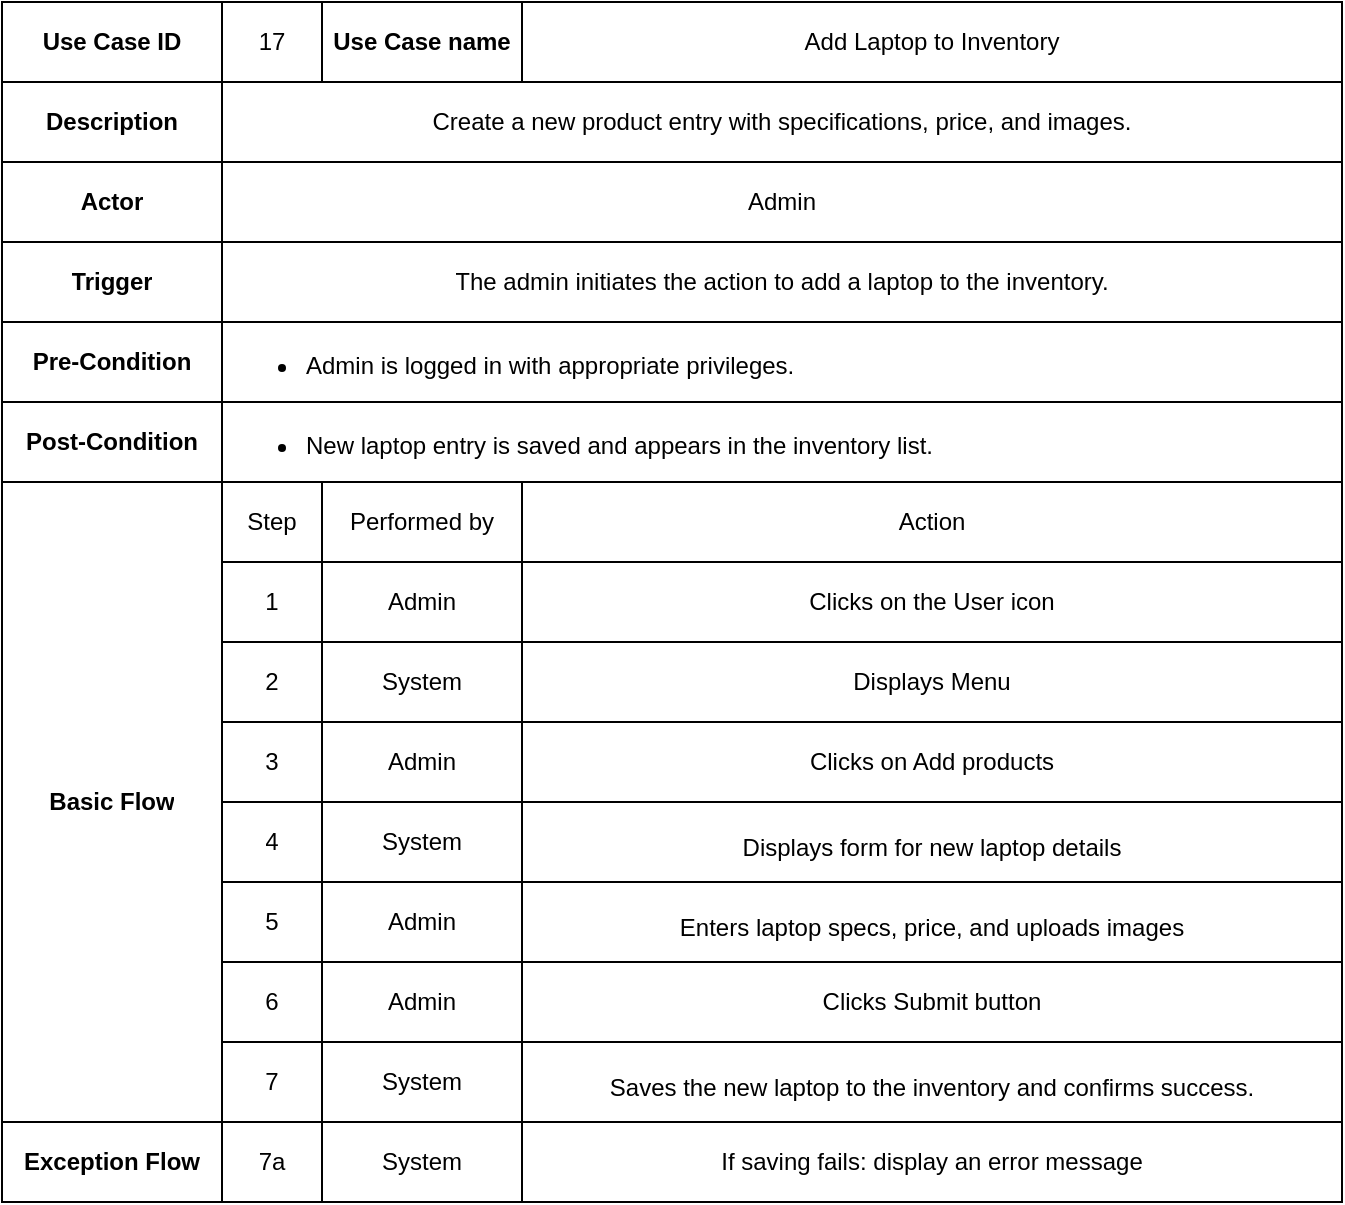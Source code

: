 <mxfile version="26.2.15">
  <diagram name="Page-1" id="fKVwwtdCKL8fbl8xTrPb">
    <mxGraphModel dx="1213" dy="798" grid="1" gridSize="10" guides="1" tooltips="1" connect="1" arrows="1" fold="1" page="1" pageScale="1" pageWidth="850" pageHeight="1100" math="0" shadow="0">
      <root>
        <mxCell id="0" />
        <mxCell id="1" parent="0" />
        <mxCell id="5I76yNdcYX2ceO-F8l6g-1" value="" style="shape=table;startSize=0;container=1;collapsible=0;childLayout=tableLayout;fontStyle=0" parent="1" vertex="1">
          <mxGeometry x="110" y="130" width="670" height="600" as="geometry" />
        </mxCell>
        <mxCell id="5I76yNdcYX2ceO-F8l6g-2" value="" style="shape=tableRow;horizontal=0;startSize=0;swimlaneHead=0;swimlaneBody=0;strokeColor=inherit;top=0;left=0;bottom=0;right=0;collapsible=0;dropTarget=0;fillColor=none;points=[[0,0.5],[1,0.5]];portConstraint=eastwest;" parent="5I76yNdcYX2ceO-F8l6g-1" vertex="1">
          <mxGeometry width="670" height="40" as="geometry" />
        </mxCell>
        <mxCell id="5I76yNdcYX2ceO-F8l6g-3" value="Use Case ID" style="shape=partialRectangle;html=1;whiteSpace=wrap;connectable=0;strokeColor=inherit;overflow=hidden;fillColor=none;top=0;left=0;bottom=0;right=0;pointerEvents=1;fontStyle=1" parent="5I76yNdcYX2ceO-F8l6g-2" vertex="1">
          <mxGeometry width="110" height="40" as="geometry">
            <mxRectangle width="110" height="40" as="alternateBounds" />
          </mxGeometry>
        </mxCell>
        <mxCell id="5I76yNdcYX2ceO-F8l6g-4" value="17" style="shape=partialRectangle;html=1;whiteSpace=wrap;connectable=0;strokeColor=inherit;overflow=hidden;fillColor=none;top=0;left=0;bottom=0;right=0;pointerEvents=1;" parent="5I76yNdcYX2ceO-F8l6g-2" vertex="1">
          <mxGeometry x="110" width="50" height="40" as="geometry">
            <mxRectangle width="50" height="40" as="alternateBounds" />
          </mxGeometry>
        </mxCell>
        <mxCell id="5I76yNdcYX2ceO-F8l6g-5" value="Use Case name" style="shape=partialRectangle;html=1;whiteSpace=wrap;connectable=0;strokeColor=inherit;overflow=hidden;fillColor=none;top=0;left=0;bottom=0;right=0;pointerEvents=1;fontStyle=1" parent="5I76yNdcYX2ceO-F8l6g-2" vertex="1">
          <mxGeometry x="160" width="100" height="40" as="geometry">
            <mxRectangle width="100" height="40" as="alternateBounds" />
          </mxGeometry>
        </mxCell>
        <mxCell id="5I76yNdcYX2ceO-F8l6g-6" value="Add Laptop to Inventory" style="shape=partialRectangle;html=1;whiteSpace=wrap;connectable=0;strokeColor=inherit;overflow=hidden;fillColor=none;top=0;left=0;bottom=0;right=0;pointerEvents=1;" parent="5I76yNdcYX2ceO-F8l6g-2" vertex="1">
          <mxGeometry x="260" width="410" height="40" as="geometry">
            <mxRectangle width="410" height="40" as="alternateBounds" />
          </mxGeometry>
        </mxCell>
        <mxCell id="5I76yNdcYX2ceO-F8l6g-7" style="shape=tableRow;horizontal=0;startSize=0;swimlaneHead=0;swimlaneBody=0;strokeColor=inherit;top=0;left=0;bottom=0;right=0;collapsible=0;dropTarget=0;fillColor=none;points=[[0,0.5],[1,0.5]];portConstraint=eastwest;" parent="5I76yNdcYX2ceO-F8l6g-1" vertex="1">
          <mxGeometry y="40" width="670" height="40" as="geometry" />
        </mxCell>
        <mxCell id="5I76yNdcYX2ceO-F8l6g-8" value="Description" style="shape=partialRectangle;html=1;whiteSpace=wrap;connectable=0;strokeColor=inherit;overflow=hidden;fillColor=none;top=0;left=0;bottom=0;right=0;pointerEvents=1;fontStyle=1" parent="5I76yNdcYX2ceO-F8l6g-7" vertex="1">
          <mxGeometry width="110" height="40" as="geometry">
            <mxRectangle width="110" height="40" as="alternateBounds" />
          </mxGeometry>
        </mxCell>
        <mxCell id="5I76yNdcYX2ceO-F8l6g-9" value="Create a new product entry with specifications, price, and images." style="shape=partialRectangle;html=1;whiteSpace=wrap;connectable=0;strokeColor=inherit;overflow=hidden;fillColor=none;top=0;left=0;bottom=0;right=0;pointerEvents=1;rowspan=1;colspan=3;" parent="5I76yNdcYX2ceO-F8l6g-7" vertex="1">
          <mxGeometry x="110" width="560" height="40" as="geometry">
            <mxRectangle width="50" height="40" as="alternateBounds" />
          </mxGeometry>
        </mxCell>
        <mxCell id="5I76yNdcYX2ceO-F8l6g-10" style="shape=partialRectangle;html=1;whiteSpace=wrap;connectable=0;strokeColor=inherit;overflow=hidden;fillColor=none;top=0;left=0;bottom=0;right=0;pointerEvents=1;" parent="5I76yNdcYX2ceO-F8l6g-7" vertex="1" visible="0">
          <mxGeometry x="160" width="100" height="40" as="geometry">
            <mxRectangle width="100" height="40" as="alternateBounds" />
          </mxGeometry>
        </mxCell>
        <mxCell id="5I76yNdcYX2ceO-F8l6g-11" style="shape=partialRectangle;html=1;whiteSpace=wrap;connectable=0;strokeColor=inherit;overflow=hidden;fillColor=none;top=0;left=0;bottom=0;right=0;pointerEvents=1;" parent="5I76yNdcYX2ceO-F8l6g-7" vertex="1" visible="0">
          <mxGeometry x="260" width="410" height="40" as="geometry">
            <mxRectangle width="410" height="40" as="alternateBounds" />
          </mxGeometry>
        </mxCell>
        <mxCell id="5I76yNdcYX2ceO-F8l6g-12" value="" style="shape=tableRow;horizontal=0;startSize=0;swimlaneHead=0;swimlaneBody=0;strokeColor=inherit;top=0;left=0;bottom=0;right=0;collapsible=0;dropTarget=0;fillColor=none;points=[[0,0.5],[1,0.5]];portConstraint=eastwest;" parent="5I76yNdcYX2ceO-F8l6g-1" vertex="1">
          <mxGeometry y="80" width="670" height="40" as="geometry" />
        </mxCell>
        <mxCell id="5I76yNdcYX2ceO-F8l6g-13" value="Actor" style="shape=partialRectangle;html=1;whiteSpace=wrap;connectable=0;strokeColor=inherit;overflow=hidden;fillColor=none;top=0;left=0;bottom=0;right=0;pointerEvents=1;fontStyle=1" parent="5I76yNdcYX2ceO-F8l6g-12" vertex="1">
          <mxGeometry width="110" height="40" as="geometry">
            <mxRectangle width="110" height="40" as="alternateBounds" />
          </mxGeometry>
        </mxCell>
        <mxCell id="5I76yNdcYX2ceO-F8l6g-14" value="Admin" style="shape=partialRectangle;html=1;whiteSpace=wrap;connectable=0;strokeColor=inherit;overflow=hidden;fillColor=none;top=0;left=0;bottom=0;right=0;pointerEvents=1;rowspan=1;colspan=3;" parent="5I76yNdcYX2ceO-F8l6g-12" vertex="1">
          <mxGeometry x="110" width="560" height="40" as="geometry">
            <mxRectangle width="50" height="40" as="alternateBounds" />
          </mxGeometry>
        </mxCell>
        <mxCell id="5I76yNdcYX2ceO-F8l6g-15" value="" style="shape=partialRectangle;html=1;whiteSpace=wrap;connectable=0;strokeColor=inherit;overflow=hidden;fillColor=none;top=0;left=0;bottom=0;right=0;pointerEvents=1;" parent="5I76yNdcYX2ceO-F8l6g-12" vertex="1" visible="0">
          <mxGeometry x="160" width="100" height="40" as="geometry">
            <mxRectangle width="100" height="40" as="alternateBounds" />
          </mxGeometry>
        </mxCell>
        <mxCell id="5I76yNdcYX2ceO-F8l6g-16" value="" style="shape=partialRectangle;html=1;whiteSpace=wrap;connectable=0;strokeColor=inherit;overflow=hidden;fillColor=none;top=0;left=0;bottom=0;right=0;pointerEvents=1;" parent="5I76yNdcYX2ceO-F8l6g-12" vertex="1" visible="0">
          <mxGeometry x="260" width="410" height="40" as="geometry">
            <mxRectangle width="410" height="40" as="alternateBounds" />
          </mxGeometry>
        </mxCell>
        <mxCell id="5I76yNdcYX2ceO-F8l6g-17" style="shape=tableRow;horizontal=0;startSize=0;swimlaneHead=0;swimlaneBody=0;strokeColor=inherit;top=0;left=0;bottom=0;right=0;collapsible=0;dropTarget=0;fillColor=none;points=[[0,0.5],[1,0.5]];portConstraint=eastwest;" parent="5I76yNdcYX2ceO-F8l6g-1" vertex="1">
          <mxGeometry y="120" width="670" height="40" as="geometry" />
        </mxCell>
        <mxCell id="5I76yNdcYX2ceO-F8l6g-18" value="Trigger" style="shape=partialRectangle;html=1;whiteSpace=wrap;connectable=0;strokeColor=inherit;overflow=hidden;fillColor=none;top=0;left=0;bottom=0;right=0;pointerEvents=1;fontStyle=1" parent="5I76yNdcYX2ceO-F8l6g-17" vertex="1">
          <mxGeometry width="110" height="40" as="geometry">
            <mxRectangle width="110" height="40" as="alternateBounds" />
          </mxGeometry>
        </mxCell>
        <mxCell id="5I76yNdcYX2ceO-F8l6g-19" value="The admin initiates the action to add a laptop to the inventory." style="shape=partialRectangle;html=1;whiteSpace=wrap;connectable=0;strokeColor=inherit;overflow=hidden;fillColor=none;top=0;left=0;bottom=0;right=0;pointerEvents=1;rowspan=1;colspan=3;" parent="5I76yNdcYX2ceO-F8l6g-17" vertex="1">
          <mxGeometry x="110" width="560" height="40" as="geometry">
            <mxRectangle width="50" height="40" as="alternateBounds" />
          </mxGeometry>
        </mxCell>
        <mxCell id="5I76yNdcYX2ceO-F8l6g-20" style="shape=partialRectangle;html=1;whiteSpace=wrap;connectable=0;strokeColor=inherit;overflow=hidden;fillColor=none;top=0;left=0;bottom=0;right=0;pointerEvents=1;" parent="5I76yNdcYX2ceO-F8l6g-17" vertex="1" visible="0">
          <mxGeometry x="160" width="100" height="40" as="geometry">
            <mxRectangle width="100" height="40" as="alternateBounds" />
          </mxGeometry>
        </mxCell>
        <mxCell id="5I76yNdcYX2ceO-F8l6g-21" style="shape=partialRectangle;html=1;whiteSpace=wrap;connectable=0;strokeColor=inherit;overflow=hidden;fillColor=none;top=0;left=0;bottom=0;right=0;pointerEvents=1;" parent="5I76yNdcYX2ceO-F8l6g-17" vertex="1" visible="0">
          <mxGeometry x="260" width="410" height="40" as="geometry">
            <mxRectangle width="410" height="40" as="alternateBounds" />
          </mxGeometry>
        </mxCell>
        <mxCell id="5I76yNdcYX2ceO-F8l6g-22" value="" style="shape=tableRow;horizontal=0;startSize=0;swimlaneHead=0;swimlaneBody=0;strokeColor=inherit;top=0;left=0;bottom=0;right=0;collapsible=0;dropTarget=0;fillColor=none;points=[[0,0.5],[1,0.5]];portConstraint=eastwest;" parent="5I76yNdcYX2ceO-F8l6g-1" vertex="1">
          <mxGeometry y="160" width="670" height="40" as="geometry" />
        </mxCell>
        <mxCell id="5I76yNdcYX2ceO-F8l6g-23" value="Pre-Condition" style="shape=partialRectangle;html=1;whiteSpace=wrap;connectable=0;strokeColor=inherit;overflow=hidden;fillColor=none;top=0;left=0;bottom=0;right=0;pointerEvents=1;fontStyle=1" parent="5I76yNdcYX2ceO-F8l6g-22" vertex="1">
          <mxGeometry width="110" height="40" as="geometry">
            <mxRectangle width="110" height="40" as="alternateBounds" />
          </mxGeometry>
        </mxCell>
        <mxCell id="5I76yNdcYX2ceO-F8l6g-24" value="&lt;ul style=&quot;&quot;&gt;&lt;li&gt;Admin is logged in with appropriate privileges.&lt;/li&gt;&lt;/ul&gt;" style="shape=partialRectangle;html=1;whiteSpace=wrap;connectable=0;strokeColor=inherit;overflow=hidden;fillColor=none;top=0;left=0;bottom=0;right=0;pointerEvents=1;rowspan=1;colspan=3;align=left;" parent="5I76yNdcYX2ceO-F8l6g-22" vertex="1">
          <mxGeometry x="110" width="560" height="40" as="geometry">
            <mxRectangle width="50" height="40" as="alternateBounds" />
          </mxGeometry>
        </mxCell>
        <mxCell id="5I76yNdcYX2ceO-F8l6g-25" value="" style="shape=partialRectangle;html=1;whiteSpace=wrap;connectable=0;strokeColor=inherit;overflow=hidden;fillColor=none;top=0;left=0;bottom=0;right=0;pointerEvents=1;" parent="5I76yNdcYX2ceO-F8l6g-22" vertex="1" visible="0">
          <mxGeometry x="160" width="100" height="40" as="geometry">
            <mxRectangle width="100" height="40" as="alternateBounds" />
          </mxGeometry>
        </mxCell>
        <mxCell id="5I76yNdcYX2ceO-F8l6g-26" value="" style="shape=partialRectangle;html=1;whiteSpace=wrap;connectable=0;strokeColor=inherit;overflow=hidden;fillColor=none;top=0;left=0;bottom=0;right=0;pointerEvents=1;" parent="5I76yNdcYX2ceO-F8l6g-22" vertex="1" visible="0">
          <mxGeometry x="260" width="410" height="40" as="geometry">
            <mxRectangle width="410" height="40" as="alternateBounds" />
          </mxGeometry>
        </mxCell>
        <mxCell id="5I76yNdcYX2ceO-F8l6g-27" style="shape=tableRow;horizontal=0;startSize=0;swimlaneHead=0;swimlaneBody=0;strokeColor=inherit;top=0;left=0;bottom=0;right=0;collapsible=0;dropTarget=0;fillColor=none;points=[[0,0.5],[1,0.5]];portConstraint=eastwest;" parent="5I76yNdcYX2ceO-F8l6g-1" vertex="1">
          <mxGeometry y="200" width="670" height="40" as="geometry" />
        </mxCell>
        <mxCell id="5I76yNdcYX2ceO-F8l6g-28" value="Post-Condition" style="shape=partialRectangle;html=1;whiteSpace=wrap;connectable=0;strokeColor=inherit;overflow=hidden;fillColor=none;top=0;left=0;bottom=0;right=0;pointerEvents=1;fontStyle=1" parent="5I76yNdcYX2ceO-F8l6g-27" vertex="1">
          <mxGeometry width="110" height="40" as="geometry">
            <mxRectangle width="110" height="40" as="alternateBounds" />
          </mxGeometry>
        </mxCell>
        <mxCell id="5I76yNdcYX2ceO-F8l6g-29" value="&lt;ul&gt;&lt;li&gt;New laptop entry is saved and appears in the inventory list.&lt;/li&gt;&lt;/ul&gt;" style="shape=partialRectangle;html=1;whiteSpace=wrap;connectable=0;strokeColor=inherit;overflow=hidden;fillColor=none;top=0;left=0;bottom=0;right=0;pointerEvents=1;rowspan=1;colspan=3;align=left;" parent="5I76yNdcYX2ceO-F8l6g-27" vertex="1">
          <mxGeometry x="110" width="560" height="40" as="geometry">
            <mxRectangle width="50" height="40" as="alternateBounds" />
          </mxGeometry>
        </mxCell>
        <mxCell id="5I76yNdcYX2ceO-F8l6g-30" style="shape=partialRectangle;html=1;whiteSpace=wrap;connectable=0;strokeColor=inherit;overflow=hidden;fillColor=none;top=0;left=0;bottom=0;right=0;pointerEvents=1;" parent="5I76yNdcYX2ceO-F8l6g-27" vertex="1" visible="0">
          <mxGeometry x="160" width="100" height="40" as="geometry">
            <mxRectangle width="100" height="40" as="alternateBounds" />
          </mxGeometry>
        </mxCell>
        <mxCell id="5I76yNdcYX2ceO-F8l6g-31" style="shape=partialRectangle;html=1;whiteSpace=wrap;connectable=0;strokeColor=inherit;overflow=hidden;fillColor=none;top=0;left=0;bottom=0;right=0;pointerEvents=1;" parent="5I76yNdcYX2ceO-F8l6g-27" vertex="1" visible="0">
          <mxGeometry x="260" width="410" height="40" as="geometry">
            <mxRectangle width="410" height="40" as="alternateBounds" />
          </mxGeometry>
        </mxCell>
        <mxCell id="5I76yNdcYX2ceO-F8l6g-32" value="" style="shape=tableRow;horizontal=0;startSize=0;swimlaneHead=0;swimlaneBody=0;strokeColor=inherit;top=0;left=0;bottom=0;right=0;collapsible=0;dropTarget=0;fillColor=none;points=[[0,0.5],[1,0.5]];portConstraint=eastwest;" parent="5I76yNdcYX2ceO-F8l6g-1" vertex="1">
          <mxGeometry y="240" width="670" height="40" as="geometry" />
        </mxCell>
        <mxCell id="5I76yNdcYX2ceO-F8l6g-33" value="Basic Flow" style="shape=partialRectangle;html=1;whiteSpace=wrap;connectable=0;strokeColor=inherit;overflow=hidden;fillColor=none;top=0;left=0;bottom=0;right=0;pointerEvents=1;fontStyle=1;rowspan=8;colspan=1;" parent="5I76yNdcYX2ceO-F8l6g-32" vertex="1">
          <mxGeometry width="110" height="320" as="geometry">
            <mxRectangle width="110" height="40" as="alternateBounds" />
          </mxGeometry>
        </mxCell>
        <mxCell id="5I76yNdcYX2ceO-F8l6g-34" value="Step" style="shape=partialRectangle;html=1;whiteSpace=wrap;connectable=0;strokeColor=inherit;overflow=hidden;fillColor=none;top=0;left=0;bottom=0;right=0;pointerEvents=1;" parent="5I76yNdcYX2ceO-F8l6g-32" vertex="1">
          <mxGeometry x="110" width="50" height="40" as="geometry">
            <mxRectangle width="50" height="40" as="alternateBounds" />
          </mxGeometry>
        </mxCell>
        <mxCell id="5I76yNdcYX2ceO-F8l6g-35" value="Performed by" style="shape=partialRectangle;html=1;whiteSpace=wrap;connectable=0;strokeColor=inherit;overflow=hidden;fillColor=none;top=0;left=0;bottom=0;right=0;pointerEvents=1;" parent="5I76yNdcYX2ceO-F8l6g-32" vertex="1">
          <mxGeometry x="160" width="100" height="40" as="geometry">
            <mxRectangle width="100" height="40" as="alternateBounds" />
          </mxGeometry>
        </mxCell>
        <mxCell id="5I76yNdcYX2ceO-F8l6g-36" value="Action" style="shape=partialRectangle;html=1;whiteSpace=wrap;connectable=0;strokeColor=inherit;overflow=hidden;fillColor=none;top=0;left=0;bottom=0;right=0;pointerEvents=1;" parent="5I76yNdcYX2ceO-F8l6g-32" vertex="1">
          <mxGeometry x="260" width="410" height="40" as="geometry">
            <mxRectangle width="410" height="40" as="alternateBounds" />
          </mxGeometry>
        </mxCell>
        <mxCell id="5I76yNdcYX2ceO-F8l6g-37" value="" style="shape=tableRow;horizontal=0;startSize=0;swimlaneHead=0;swimlaneBody=0;strokeColor=inherit;top=0;left=0;bottom=0;right=0;collapsible=0;dropTarget=0;fillColor=none;points=[[0,0.5],[1,0.5]];portConstraint=eastwest;" parent="5I76yNdcYX2ceO-F8l6g-1" vertex="1">
          <mxGeometry y="280" width="670" height="40" as="geometry" />
        </mxCell>
        <mxCell id="5I76yNdcYX2ceO-F8l6g-38" value="" style="shape=partialRectangle;html=1;whiteSpace=wrap;connectable=0;strokeColor=inherit;overflow=hidden;fillColor=none;top=0;left=0;bottom=0;right=0;pointerEvents=1;fontStyle=1" parent="5I76yNdcYX2ceO-F8l6g-37" vertex="1" visible="0">
          <mxGeometry width="110" height="40" as="geometry">
            <mxRectangle width="110" height="40" as="alternateBounds" />
          </mxGeometry>
        </mxCell>
        <mxCell id="5I76yNdcYX2ceO-F8l6g-39" value="1" style="shape=partialRectangle;html=1;whiteSpace=wrap;connectable=0;strokeColor=inherit;overflow=hidden;fillColor=none;top=0;left=0;bottom=0;right=0;pointerEvents=1;" parent="5I76yNdcYX2ceO-F8l6g-37" vertex="1">
          <mxGeometry x="110" width="50" height="40" as="geometry">
            <mxRectangle width="50" height="40" as="alternateBounds" />
          </mxGeometry>
        </mxCell>
        <mxCell id="5I76yNdcYX2ceO-F8l6g-40" value="Admin" style="shape=partialRectangle;html=1;whiteSpace=wrap;connectable=0;strokeColor=inherit;overflow=hidden;fillColor=none;top=0;left=0;bottom=0;right=0;pointerEvents=1;" parent="5I76yNdcYX2ceO-F8l6g-37" vertex="1">
          <mxGeometry x="160" width="100" height="40" as="geometry">
            <mxRectangle width="100" height="40" as="alternateBounds" />
          </mxGeometry>
        </mxCell>
        <mxCell id="5I76yNdcYX2ceO-F8l6g-41" value="Clicks on the User icon" style="shape=partialRectangle;html=1;whiteSpace=wrap;connectable=0;strokeColor=inherit;overflow=hidden;fillColor=none;top=0;left=0;bottom=0;right=0;pointerEvents=1;fontStyle=0" parent="5I76yNdcYX2ceO-F8l6g-37" vertex="1">
          <mxGeometry x="260" width="410" height="40" as="geometry">
            <mxRectangle width="410" height="40" as="alternateBounds" />
          </mxGeometry>
        </mxCell>
        <mxCell id="5I76yNdcYX2ceO-F8l6g-42" value="" style="shape=tableRow;horizontal=0;startSize=0;swimlaneHead=0;swimlaneBody=0;strokeColor=inherit;top=0;left=0;bottom=0;right=0;collapsible=0;dropTarget=0;fillColor=none;points=[[0,0.5],[1,0.5]];portConstraint=eastwest;" parent="5I76yNdcYX2ceO-F8l6g-1" vertex="1">
          <mxGeometry y="320" width="670" height="40" as="geometry" />
        </mxCell>
        <mxCell id="5I76yNdcYX2ceO-F8l6g-43" value="" style="shape=partialRectangle;html=1;whiteSpace=wrap;connectable=0;strokeColor=inherit;overflow=hidden;fillColor=none;top=0;left=0;bottom=0;right=0;pointerEvents=1;fontStyle=1" parent="5I76yNdcYX2ceO-F8l6g-42" vertex="1" visible="0">
          <mxGeometry width="110" height="40" as="geometry">
            <mxRectangle width="110" height="40" as="alternateBounds" />
          </mxGeometry>
        </mxCell>
        <mxCell id="5I76yNdcYX2ceO-F8l6g-44" value="2" style="shape=partialRectangle;html=1;whiteSpace=wrap;connectable=0;strokeColor=inherit;overflow=hidden;fillColor=none;top=0;left=0;bottom=0;right=0;pointerEvents=1;" parent="5I76yNdcYX2ceO-F8l6g-42" vertex="1">
          <mxGeometry x="110" width="50" height="40" as="geometry">
            <mxRectangle width="50" height="40" as="alternateBounds" />
          </mxGeometry>
        </mxCell>
        <mxCell id="5I76yNdcYX2ceO-F8l6g-45" value="System" style="shape=partialRectangle;html=1;whiteSpace=wrap;connectable=0;strokeColor=inherit;overflow=hidden;fillColor=none;top=0;left=0;bottom=0;right=0;pointerEvents=1;" parent="5I76yNdcYX2ceO-F8l6g-42" vertex="1">
          <mxGeometry x="160" width="100" height="40" as="geometry">
            <mxRectangle width="100" height="40" as="alternateBounds" />
          </mxGeometry>
        </mxCell>
        <mxCell id="5I76yNdcYX2ceO-F8l6g-46" value="Displays Menu" style="shape=partialRectangle;html=1;whiteSpace=wrap;connectable=0;strokeColor=inherit;overflow=hidden;fillColor=none;top=0;left=0;bottom=0;right=0;pointerEvents=1;fontStyle=0" parent="5I76yNdcYX2ceO-F8l6g-42" vertex="1">
          <mxGeometry x="260" width="410" height="40" as="geometry">
            <mxRectangle width="410" height="40" as="alternateBounds" />
          </mxGeometry>
        </mxCell>
        <mxCell id="5I76yNdcYX2ceO-F8l6g-47" value="" style="shape=tableRow;horizontal=0;startSize=0;swimlaneHead=0;swimlaneBody=0;strokeColor=inherit;top=0;left=0;bottom=0;right=0;collapsible=0;dropTarget=0;fillColor=none;points=[[0,0.5],[1,0.5]];portConstraint=eastwest;" parent="5I76yNdcYX2ceO-F8l6g-1" vertex="1">
          <mxGeometry y="360" width="670" height="40" as="geometry" />
        </mxCell>
        <mxCell id="5I76yNdcYX2ceO-F8l6g-48" value="" style="shape=partialRectangle;html=1;whiteSpace=wrap;connectable=0;strokeColor=inherit;overflow=hidden;fillColor=none;top=0;left=0;bottom=0;right=0;pointerEvents=1;fontStyle=1" parent="5I76yNdcYX2ceO-F8l6g-47" vertex="1" visible="0">
          <mxGeometry width="110" height="40" as="geometry">
            <mxRectangle width="110" height="40" as="alternateBounds" />
          </mxGeometry>
        </mxCell>
        <mxCell id="5I76yNdcYX2ceO-F8l6g-49" value="3" style="shape=partialRectangle;html=1;whiteSpace=wrap;connectable=0;strokeColor=inherit;overflow=hidden;fillColor=none;top=0;left=0;bottom=0;right=0;pointerEvents=1;" parent="5I76yNdcYX2ceO-F8l6g-47" vertex="1">
          <mxGeometry x="110" width="50" height="40" as="geometry">
            <mxRectangle width="50" height="40" as="alternateBounds" />
          </mxGeometry>
        </mxCell>
        <mxCell id="5I76yNdcYX2ceO-F8l6g-50" value="Admin" style="shape=partialRectangle;html=1;whiteSpace=wrap;connectable=0;strokeColor=inherit;overflow=hidden;fillColor=none;top=0;left=0;bottom=0;right=0;pointerEvents=1;" parent="5I76yNdcYX2ceO-F8l6g-47" vertex="1">
          <mxGeometry x="160" width="100" height="40" as="geometry">
            <mxRectangle width="100" height="40" as="alternateBounds" />
          </mxGeometry>
        </mxCell>
        <mxCell id="5I76yNdcYX2ceO-F8l6g-51" value="Clicks on Add products" style="shape=partialRectangle;html=1;whiteSpace=wrap;connectable=0;strokeColor=inherit;overflow=hidden;fillColor=none;top=0;left=0;bottom=0;right=0;pointerEvents=1;" parent="5I76yNdcYX2ceO-F8l6g-47" vertex="1">
          <mxGeometry x="260" width="410" height="40" as="geometry">
            <mxRectangle width="410" height="40" as="alternateBounds" />
          </mxGeometry>
        </mxCell>
        <mxCell id="5I76yNdcYX2ceO-F8l6g-57" style="shape=tableRow;horizontal=0;startSize=0;swimlaneHead=0;swimlaneBody=0;strokeColor=inherit;top=0;left=0;bottom=0;right=0;collapsible=0;dropTarget=0;fillColor=none;points=[[0,0.5],[1,0.5]];portConstraint=eastwest;" parent="5I76yNdcYX2ceO-F8l6g-1" vertex="1">
          <mxGeometry y="400" width="670" height="40" as="geometry" />
        </mxCell>
        <mxCell id="5I76yNdcYX2ceO-F8l6g-58" style="shape=partialRectangle;html=1;whiteSpace=wrap;connectable=0;strokeColor=inherit;overflow=hidden;fillColor=none;top=0;left=0;bottom=0;right=0;pointerEvents=1;fontStyle=1" parent="5I76yNdcYX2ceO-F8l6g-57" vertex="1" visible="0">
          <mxGeometry width="110" height="40" as="geometry">
            <mxRectangle width="110" height="40" as="alternateBounds" />
          </mxGeometry>
        </mxCell>
        <mxCell id="5I76yNdcYX2ceO-F8l6g-59" value="4" style="shape=partialRectangle;html=1;whiteSpace=wrap;connectable=0;strokeColor=inherit;overflow=hidden;fillColor=none;top=0;left=0;bottom=0;right=0;pointerEvents=1;" parent="5I76yNdcYX2ceO-F8l6g-57" vertex="1">
          <mxGeometry x="110" width="50" height="40" as="geometry">
            <mxRectangle width="50" height="40" as="alternateBounds" />
          </mxGeometry>
        </mxCell>
        <mxCell id="5I76yNdcYX2ceO-F8l6g-60" value="System" style="shape=partialRectangle;html=1;whiteSpace=wrap;connectable=0;strokeColor=inherit;overflow=hidden;fillColor=none;top=0;left=0;bottom=0;right=0;pointerEvents=1;" parent="5I76yNdcYX2ceO-F8l6g-57" vertex="1">
          <mxGeometry x="160" width="100" height="40" as="geometry">
            <mxRectangle width="100" height="40" as="alternateBounds" />
          </mxGeometry>
        </mxCell>
        <mxCell id="5I76yNdcYX2ceO-F8l6g-61" value="&lt;table&gt;&lt;tbody&gt;&lt;tr&gt;&lt;td data-col-size=&quot;sm&quot; data-end=&quot;834&quot; data-start=&quot;819&quot;&gt;&lt;/td&gt;&lt;/tr&gt;&lt;/tbody&gt;&lt;/table&gt;&lt;table&gt;&lt;tbody&gt;&lt;tr&gt;&lt;td data-col-size=&quot;md&quot; data-end=&quot;875&quot; data-start=&quot;834&quot;&gt;Displays form for new laptop details&lt;/td&gt;&lt;/tr&gt;&lt;/tbody&gt;&lt;/table&gt;" style="shape=partialRectangle;html=1;whiteSpace=wrap;connectable=0;strokeColor=inherit;overflow=hidden;fillColor=none;top=0;left=0;bottom=0;right=0;pointerEvents=1;" parent="5I76yNdcYX2ceO-F8l6g-57" vertex="1">
          <mxGeometry x="260" width="410" height="40" as="geometry">
            <mxRectangle width="410" height="40" as="alternateBounds" />
          </mxGeometry>
        </mxCell>
        <mxCell id="5I76yNdcYX2ceO-F8l6g-62" style="shape=tableRow;horizontal=0;startSize=0;swimlaneHead=0;swimlaneBody=0;strokeColor=inherit;top=0;left=0;bottom=0;right=0;collapsible=0;dropTarget=0;fillColor=none;points=[[0,0.5],[1,0.5]];portConstraint=eastwest;" parent="5I76yNdcYX2ceO-F8l6g-1" vertex="1">
          <mxGeometry y="440" width="670" height="40" as="geometry" />
        </mxCell>
        <mxCell id="5I76yNdcYX2ceO-F8l6g-63" style="shape=partialRectangle;html=1;whiteSpace=wrap;connectable=0;strokeColor=inherit;overflow=hidden;fillColor=none;top=0;left=0;bottom=0;right=0;pointerEvents=1;fontStyle=1" parent="5I76yNdcYX2ceO-F8l6g-62" vertex="1" visible="0">
          <mxGeometry width="110" height="40" as="geometry">
            <mxRectangle width="110" height="40" as="alternateBounds" />
          </mxGeometry>
        </mxCell>
        <mxCell id="5I76yNdcYX2ceO-F8l6g-64" value="5" style="shape=partialRectangle;html=1;whiteSpace=wrap;connectable=0;strokeColor=inherit;overflow=hidden;fillColor=none;top=0;left=0;bottom=0;right=0;pointerEvents=1;" parent="5I76yNdcYX2ceO-F8l6g-62" vertex="1">
          <mxGeometry x="110" width="50" height="40" as="geometry">
            <mxRectangle width="50" height="40" as="alternateBounds" />
          </mxGeometry>
        </mxCell>
        <mxCell id="5I76yNdcYX2ceO-F8l6g-65" value="Admin" style="shape=partialRectangle;html=1;whiteSpace=wrap;connectable=0;strokeColor=inherit;overflow=hidden;fillColor=none;top=0;left=0;bottom=0;right=0;pointerEvents=1;" parent="5I76yNdcYX2ceO-F8l6g-62" vertex="1">
          <mxGeometry x="160" width="100" height="40" as="geometry">
            <mxRectangle width="100" height="40" as="alternateBounds" />
          </mxGeometry>
        </mxCell>
        <mxCell id="5I76yNdcYX2ceO-F8l6g-66" value="&lt;table&gt;&lt;tbody&gt;&lt;tr data-end=&quot;1002&quot; data-start=&quot;950&quot;&gt;&lt;td data-col-size=&quot;sm&quot; data-end=&quot;957&quot; data-start=&quot;950&quot;&gt;&lt;/td&gt;&lt;/tr&gt;&lt;/tbody&gt;&lt;/table&gt;Enters laptop specs, price, and uploads images" style="shape=partialRectangle;html=1;whiteSpace=wrap;connectable=0;strokeColor=inherit;overflow=hidden;fillColor=none;top=0;left=0;bottom=0;right=0;pointerEvents=1;" parent="5I76yNdcYX2ceO-F8l6g-62" vertex="1">
          <mxGeometry x="260" width="410" height="40" as="geometry">
            <mxRectangle width="410" height="40" as="alternateBounds" />
          </mxGeometry>
        </mxCell>
        <mxCell id="5I76yNdcYX2ceO-F8l6g-67" style="shape=tableRow;horizontal=0;startSize=0;swimlaneHead=0;swimlaneBody=0;strokeColor=inherit;top=0;left=0;bottom=0;right=0;collapsible=0;dropTarget=0;fillColor=none;points=[[0,0.5],[1,0.5]];portConstraint=eastwest;" parent="5I76yNdcYX2ceO-F8l6g-1" vertex="1">
          <mxGeometry y="480" width="670" height="40" as="geometry" />
        </mxCell>
        <mxCell id="5I76yNdcYX2ceO-F8l6g-68" style="shape=partialRectangle;html=1;whiteSpace=wrap;connectable=0;strokeColor=inherit;overflow=hidden;fillColor=none;top=0;left=0;bottom=0;right=0;pointerEvents=1;fontStyle=1" parent="5I76yNdcYX2ceO-F8l6g-67" vertex="1" visible="0">
          <mxGeometry width="110" height="40" as="geometry">
            <mxRectangle width="110" height="40" as="alternateBounds" />
          </mxGeometry>
        </mxCell>
        <mxCell id="5I76yNdcYX2ceO-F8l6g-69" value="6" style="shape=partialRectangle;html=1;whiteSpace=wrap;connectable=0;strokeColor=inherit;overflow=hidden;fillColor=none;top=0;left=0;bottom=0;right=0;pointerEvents=1;" parent="5I76yNdcYX2ceO-F8l6g-67" vertex="1">
          <mxGeometry x="110" width="50" height="40" as="geometry">
            <mxRectangle width="50" height="40" as="alternateBounds" />
          </mxGeometry>
        </mxCell>
        <mxCell id="5I76yNdcYX2ceO-F8l6g-70" value="Admin" style="shape=partialRectangle;html=1;whiteSpace=wrap;connectable=0;strokeColor=inherit;overflow=hidden;fillColor=none;top=0;left=0;bottom=0;right=0;pointerEvents=1;" parent="5I76yNdcYX2ceO-F8l6g-67" vertex="1">
          <mxGeometry x="160" width="100" height="40" as="geometry">
            <mxRectangle width="100" height="40" as="alternateBounds" />
          </mxGeometry>
        </mxCell>
        <mxCell id="5I76yNdcYX2ceO-F8l6g-71" value="Clicks Submit button" style="shape=partialRectangle;html=1;whiteSpace=wrap;connectable=0;strokeColor=inherit;overflow=hidden;fillColor=none;top=0;left=0;bottom=0;right=0;pointerEvents=1;" parent="5I76yNdcYX2ceO-F8l6g-67" vertex="1">
          <mxGeometry x="260" width="410" height="40" as="geometry">
            <mxRectangle width="410" height="40" as="alternateBounds" />
          </mxGeometry>
        </mxCell>
        <mxCell id="5I76yNdcYX2ceO-F8l6g-72" style="shape=tableRow;horizontal=0;startSize=0;swimlaneHead=0;swimlaneBody=0;strokeColor=inherit;top=0;left=0;bottom=0;right=0;collapsible=0;dropTarget=0;fillColor=none;points=[[0,0.5],[1,0.5]];portConstraint=eastwest;" parent="5I76yNdcYX2ceO-F8l6g-1" vertex="1">
          <mxGeometry y="520" width="670" height="40" as="geometry" />
        </mxCell>
        <mxCell id="5I76yNdcYX2ceO-F8l6g-73" style="shape=partialRectangle;html=1;whiteSpace=wrap;connectable=0;strokeColor=inherit;overflow=hidden;fillColor=none;top=0;left=0;bottom=0;right=0;pointerEvents=1;fontStyle=1" parent="5I76yNdcYX2ceO-F8l6g-72" vertex="1" visible="0">
          <mxGeometry width="110" height="40" as="geometry">
            <mxRectangle width="110" height="40" as="alternateBounds" />
          </mxGeometry>
        </mxCell>
        <mxCell id="5I76yNdcYX2ceO-F8l6g-74" value="7" style="shape=partialRectangle;html=1;whiteSpace=wrap;connectable=0;strokeColor=inherit;overflow=hidden;fillColor=none;top=0;left=0;bottom=0;right=0;pointerEvents=1;" parent="5I76yNdcYX2ceO-F8l6g-72" vertex="1">
          <mxGeometry x="110" width="50" height="40" as="geometry">
            <mxRectangle width="50" height="40" as="alternateBounds" />
          </mxGeometry>
        </mxCell>
        <mxCell id="5I76yNdcYX2ceO-F8l6g-75" value="System" style="shape=partialRectangle;html=1;whiteSpace=wrap;connectable=0;strokeColor=inherit;overflow=hidden;fillColor=none;top=0;left=0;bottom=0;right=0;pointerEvents=1;" parent="5I76yNdcYX2ceO-F8l6g-72" vertex="1">
          <mxGeometry x="160" width="100" height="40" as="geometry">
            <mxRectangle width="100" height="40" as="alternateBounds" />
          </mxGeometry>
        </mxCell>
        <mxCell id="5I76yNdcYX2ceO-F8l6g-76" value="&lt;table&gt;&lt;tbody&gt;&lt;tr&gt;&lt;td data-col-size=&quot;sm&quot; data-end=&quot;1025&quot; data-start=&quot;1010&quot;&gt;&lt;/td&gt;&lt;/tr&gt;&lt;/tbody&gt;&lt;/table&gt;&lt;table&gt;&lt;tbody&gt;&lt;tr&gt;&lt;td data-col-size=&quot;md&quot; data-end=&quot;1088&quot; data-start=&quot;1025&quot;&gt;Saves the new laptop to the inventory and confirms success.&lt;/td&gt;&lt;/tr&gt;&lt;/tbody&gt;&lt;/table&gt;" style="shape=partialRectangle;html=1;whiteSpace=wrap;connectable=0;strokeColor=inherit;overflow=hidden;fillColor=none;top=0;left=0;bottom=0;right=0;pointerEvents=1;" parent="5I76yNdcYX2ceO-F8l6g-72" vertex="1">
          <mxGeometry x="260" width="410" height="40" as="geometry">
            <mxRectangle width="410" height="40" as="alternateBounds" />
          </mxGeometry>
        </mxCell>
        <mxCell id="5I76yNdcYX2ceO-F8l6g-52" style="shape=tableRow;horizontal=0;startSize=0;swimlaneHead=0;swimlaneBody=0;strokeColor=inherit;top=0;left=0;bottom=0;right=0;collapsible=0;dropTarget=0;fillColor=none;points=[[0,0.5],[1,0.5]];portConstraint=eastwest;" parent="5I76yNdcYX2ceO-F8l6g-1" vertex="1">
          <mxGeometry y="560" width="670" height="40" as="geometry" />
        </mxCell>
        <mxCell id="5I76yNdcYX2ceO-F8l6g-53" value="Exception Flow" style="shape=partialRectangle;html=1;whiteSpace=wrap;connectable=0;strokeColor=inherit;overflow=hidden;fillColor=none;top=0;left=0;bottom=0;right=0;pointerEvents=1;rowspan=6;colspan=1;fontStyle=1" parent="5I76yNdcYX2ceO-F8l6g-52" vertex="1">
          <mxGeometry width="110" height="40" as="geometry">
            <mxRectangle width="110" height="40" as="alternateBounds" />
          </mxGeometry>
        </mxCell>
        <mxCell id="5I76yNdcYX2ceO-F8l6g-54" value="7a" style="shape=partialRectangle;html=1;whiteSpace=wrap;connectable=0;strokeColor=inherit;overflow=hidden;fillColor=none;top=0;left=0;bottom=0;right=0;pointerEvents=1;" parent="5I76yNdcYX2ceO-F8l6g-52" vertex="1">
          <mxGeometry x="110" width="50" height="40" as="geometry">
            <mxRectangle width="50" height="40" as="alternateBounds" />
          </mxGeometry>
        </mxCell>
        <mxCell id="5I76yNdcYX2ceO-F8l6g-55" value="System" style="shape=partialRectangle;html=1;whiteSpace=wrap;connectable=0;strokeColor=inherit;overflow=hidden;fillColor=none;top=0;left=0;bottom=0;right=0;pointerEvents=1;" parent="5I76yNdcYX2ceO-F8l6g-52" vertex="1">
          <mxGeometry x="160" width="100" height="40" as="geometry">
            <mxRectangle width="100" height="40" as="alternateBounds" />
          </mxGeometry>
        </mxCell>
        <mxCell id="5I76yNdcYX2ceO-F8l6g-56" value="If saving fails: display an error message" style="shape=partialRectangle;html=1;whiteSpace=wrap;connectable=0;strokeColor=inherit;overflow=hidden;fillColor=none;top=0;left=0;bottom=0;right=0;pointerEvents=1;" parent="5I76yNdcYX2ceO-F8l6g-52" vertex="1">
          <mxGeometry x="260" width="410" height="40" as="geometry">
            <mxRectangle width="410" height="40" as="alternateBounds" />
          </mxGeometry>
        </mxCell>
      </root>
    </mxGraphModel>
  </diagram>
</mxfile>
